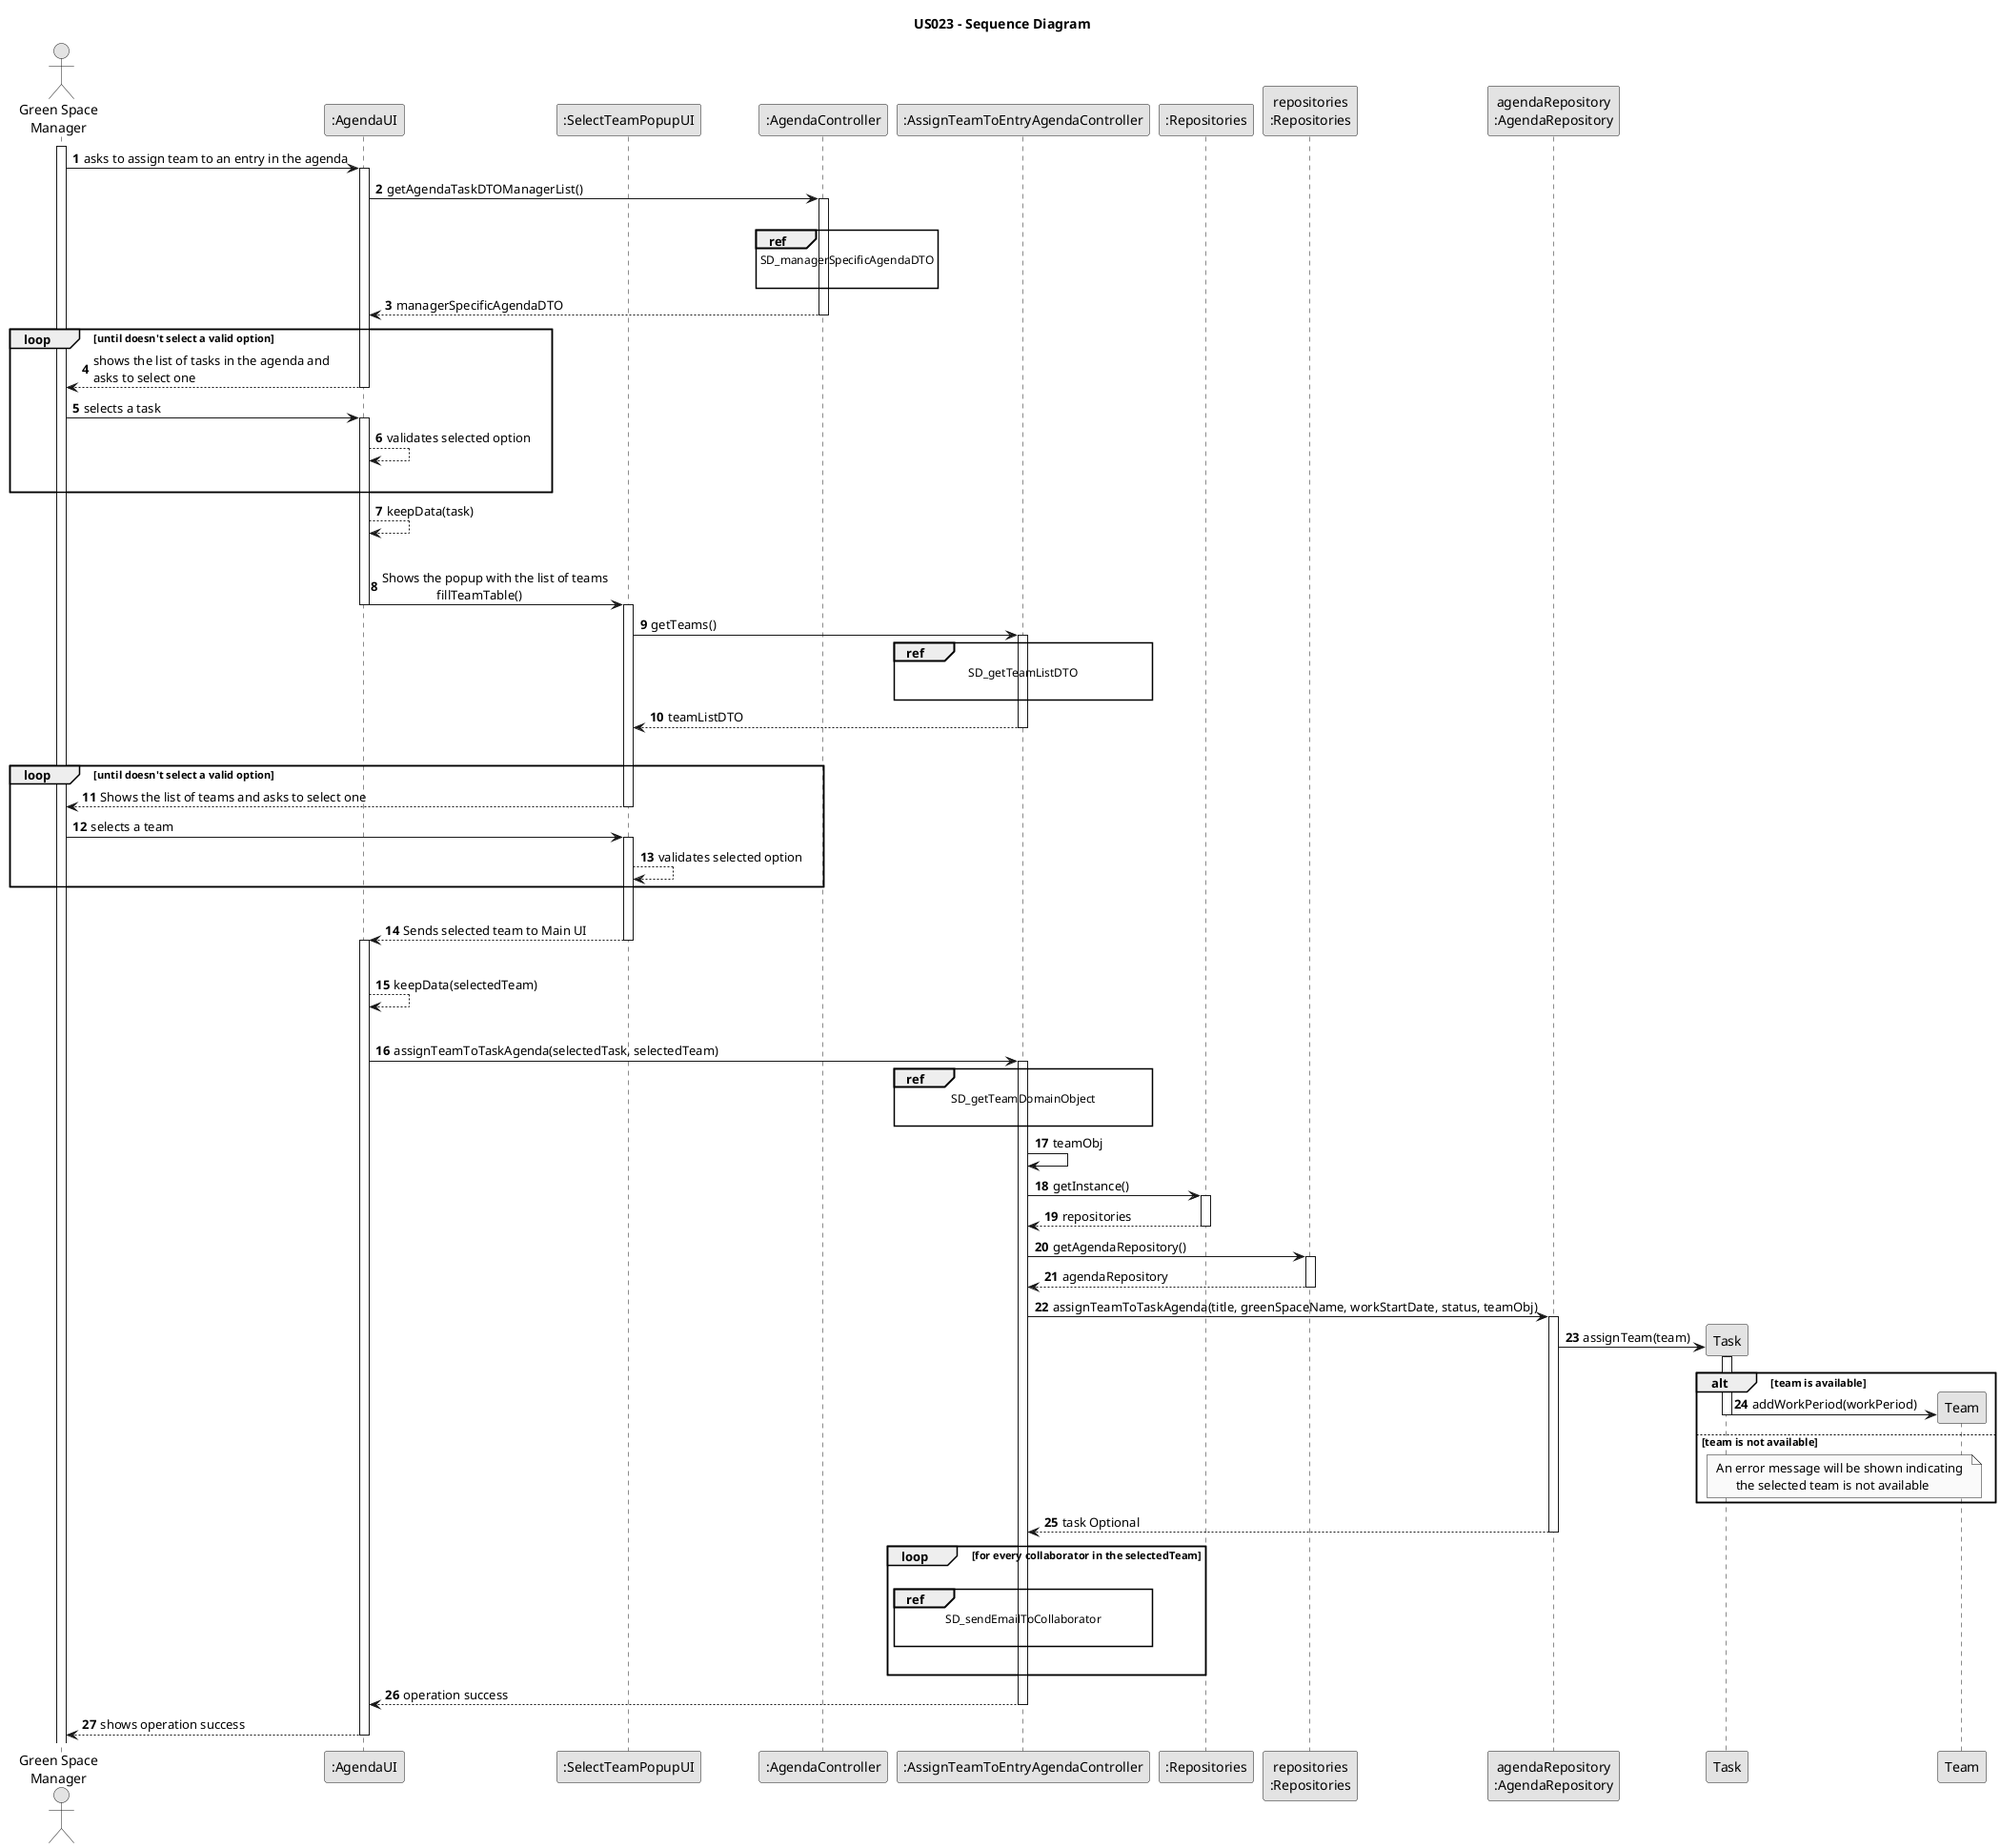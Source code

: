 @startuml
skinparam monochrome true
skinparam packageStyle rectangle
skinparam shadowing false

title US023 - Sequence Diagram

autonumber


actor "Green Space\nManager" as GSM
participant ":AgendaUI" as UI
participant ":SelectTeamPopupUI" as POPUP
participant ":AgendaController" as AGENDA_CTRL
participant ":AssignTeamToEntryAgendaController" as CTRL
participant ":Repositories" as REPO
participant "repositories\n:Repositories" as REPOInstance
participant "agendaRepository\n:AgendaRepository" as AgendaRepository

activate GSM

GSM -> UI: asks to assign team to an entry in the agenda
activate UI

    UI -> AGENDA_CTRL : getAgendaTaskDTOManagerList()
    activate AGENDA_CTRL
    |||
    ref over AGENDA_CTRL
    SD_managerSpecificAgendaDTO

    end ref
    AGENDA_CTRL --> UI : managerSpecificAgendaDTO
    deactivate AGENDA_CTRL

    loop until doesn't select a valid option

    UI --> GSM: shows the list of tasks in the agenda and\nasks to select one
deactivate UI

GSM -> UI : selects a task
activate UI
UI --> UI : validates selected option
|||
end loop

    UI --> UI : keepData(task)

    |||
    UI -> POPUP : Shows the popup with the list of teams\n                 fillTeamTable()
    deactivate UI
    activate POPUP

    POPUP -> CTRL : getTeams()
    activate CTRL

    ref over CTRL
    SD_getTeamListDTO

    end ref

    CTRL --> POPUP : teamListDTO
    deactivate CTRL



    |||
    loop until doesn't select a valid option
    POPUP --> GSM: Shows the list of teams and asks to select one
deactivate POPUP

GSM -> POPUP : selects a team
activate POPUP
POPUP --> POPUP : validates selected option
end loop
|||
POPUP --> UI : Sends selected team to Main UI
deactivate POPUP
activate UI
    |||
    UI --> UI : keepData(selectedTeam)
    |||

    UI -> CTRL : assignTeamToTaskAgenda(selectedTask, selectedTeam)
    activate CTRL

    ref over CTRL
    SD_getTeamDomainObject

    end ref
    CTRL -> CTRL : teamObj

    CTRL -> REPO : getInstance()
                        activate REPO

                            REPO --> CTRL : repositories
                        deactivate REPO
                        CTRL -> REPOInstance: getAgendaRepository()

                        activate REPOInstance

                            REPOInstance --> CTRL : agendaRepository
                        deactivate REPOInstance

                    CTRL -> AgendaRepository : assignTeamToTaskAgenda(title, greenSpaceName, workStartDate, status, teamObj)
                    activate AgendaRepository

                    AgendaRepository -> Task** : assignTeam(team)
                    activate Task
                    alt team is available

                    Task -> Team** : addWorkPeriod(workPeriod)

                    else team is not available

                    note over Task, Team
                    An error message will be shown indicating
                          the selected team is not available
                    end note
                    deactivate Task

                    end

                    AgendaRepository --> CTRL : task Optional
                deactivate AgendaRepository
            loop for every collaborator in the selectedTeam
            |||
                    ref over CTRL
                        SD_sendEmailToCollaborator

                        end ref
                        |||
            end loop
                    deactivate AgendaRepository



    CTRL --> UI : operation success

    deactivate CTRL



    UI --> GSM: shows operation success
deactivate UI

@enduml
